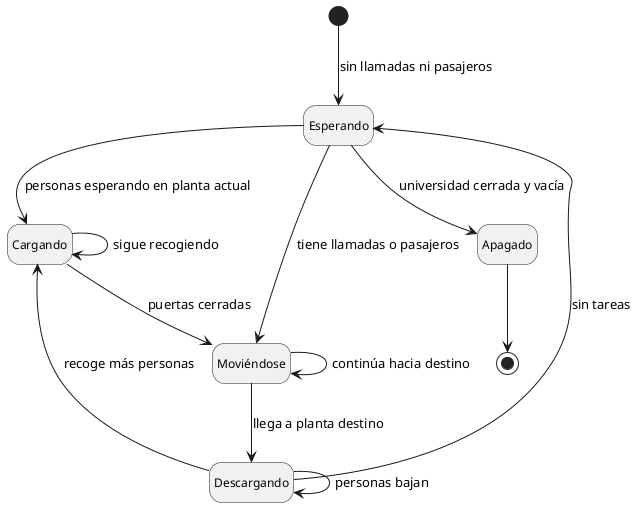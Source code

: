 @startuml
' Diagrama de Estados: Ascensor
hide empty description
skinparam stateFontSize 12

[*] --> Esperando : sin llamadas ni pasajeros

Esperando --> Cargando : personas esperando en planta actual
Esperando --> Moviéndose : tiene llamadas o pasajeros

Cargando --> Cargando : sigue recogiendo
Cargando --> Moviéndose : puertas cerradas

Moviéndose --> Moviéndose : continúa hacia destino
Moviéndose --> Descargando : llega a planta destino

Descargando --> Descargando : personas bajan
Descargando --> Cargando : recoge más personas
Descargando --> Esperando : sin tareas

Esperando --> Apagado : universidad cerrada y vacía
Apagado --> [*]

@enduml
